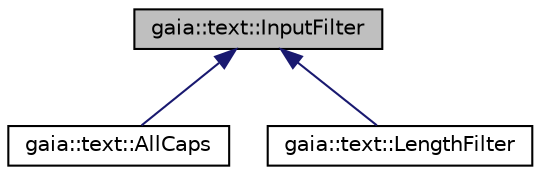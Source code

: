 digraph G
{
  edge [fontname="Helvetica",fontsize="10",labelfontname="Helvetica",labelfontsize="10"];
  node [fontname="Helvetica",fontsize="10",shape=record];
  Node1 [label="gaia::text::InputFilter",height=0.2,width=0.4,color="black", fillcolor="grey75", style="filled" fontcolor="black"];
  Node1 -> Node2 [dir=back,color="midnightblue",fontsize="10",style="solid",fontname="Helvetica"];
  Node2 [label="gaia::text::AllCaps",height=0.2,width=0.4,color="black", fillcolor="white", style="filled",URL="$da/d09/classgaia_1_1text_1_1_all_caps.html",tooltip="This filter will capitalize all the lower case letters that are added through edits."];
  Node1 -> Node3 [dir=back,color="midnightblue",fontsize="10",style="solid",fontname="Helvetica"];
  Node3 [label="gaia::text::LengthFilter",height=0.2,width=0.4,color="black", fillcolor="white", style="filled",URL="$dc/da0/classgaia_1_1text_1_1_length_filter.html",tooltip="This filter will constrain edits not to make the length of the text greater than the specified length..."];
}
